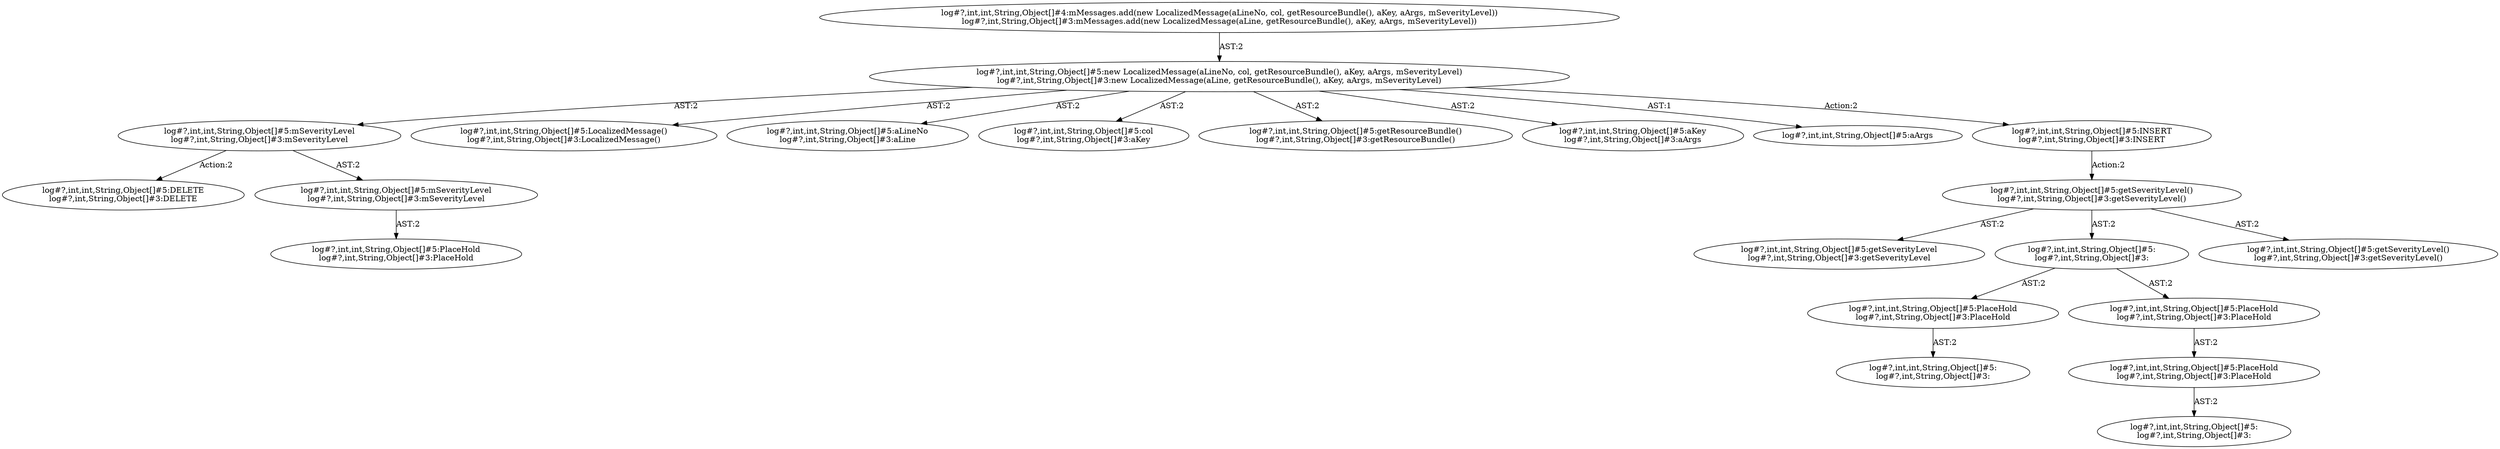 digraph "Pattern" {
0 [label="log#?,int,int,String,Object[]#5:DELETE
log#?,int,String,Object[]#3:DELETE" shape=ellipse]
1 [label="log#?,int,int,String,Object[]#5:mSeverityLevel
log#?,int,String,Object[]#3:mSeverityLevel" shape=ellipse]
2 [label="log#?,int,int,String,Object[]#5:new LocalizedMessage(aLineNo, col, getResourceBundle(), aKey, aArgs, mSeverityLevel)
log#?,int,String,Object[]#3:new LocalizedMessage(aLine, getResourceBundle(), aKey, aArgs, mSeverityLevel)" shape=ellipse]
3 [label="log#?,int,int,String,Object[]#4:mMessages.add(new LocalizedMessage(aLineNo, col, getResourceBundle(), aKey, aArgs, mSeverityLevel))
log#?,int,String,Object[]#3:mMessages.add(new LocalizedMessage(aLine, getResourceBundle(), aKey, aArgs, mSeverityLevel))" shape=ellipse]
4 [label="log#?,int,int,String,Object[]#5:LocalizedMessage()
log#?,int,String,Object[]#3:LocalizedMessage()" shape=ellipse]
5 [label="log#?,int,int,String,Object[]#5:aLineNo
log#?,int,String,Object[]#3:aLine" shape=ellipse]
6 [label="log#?,int,int,String,Object[]#5:col
log#?,int,String,Object[]#3:aKey" shape=ellipse]
7 [label="log#?,int,int,String,Object[]#5:getResourceBundle()
log#?,int,String,Object[]#3:getResourceBundle()" shape=ellipse]
8 [label="log#?,int,int,String,Object[]#5:aKey
log#?,int,String,Object[]#3:aArgs" shape=ellipse]
9 [label="log#?,int,int,String,Object[]#5:aArgs" shape=ellipse]
10 [label="log#?,int,int,String,Object[]#5:INSERT
log#?,int,String,Object[]#3:INSERT" shape=ellipse]
11 [label="log#?,int,int,String,Object[]#5:getSeverityLevel()
log#?,int,String,Object[]#3:getSeverityLevel()" shape=ellipse]
12 [label="log#?,int,int,String,Object[]#5:getSeverityLevel
log#?,int,String,Object[]#3:getSeverityLevel" shape=ellipse]
13 [label="log#?,int,int,String,Object[]#5:
log#?,int,String,Object[]#3:" shape=ellipse]
14 [label="log#?,int,int,String,Object[]#5:PlaceHold
log#?,int,String,Object[]#3:PlaceHold" shape=ellipse]
15 [label="log#?,int,int,String,Object[]#5:
log#?,int,String,Object[]#3:" shape=ellipse]
16 [label="log#?,int,int,String,Object[]#5:PlaceHold
log#?,int,String,Object[]#3:PlaceHold" shape=ellipse]
17 [label="log#?,int,int,String,Object[]#5:PlaceHold
log#?,int,String,Object[]#3:PlaceHold" shape=ellipse]
18 [label="log#?,int,int,String,Object[]#5:
log#?,int,String,Object[]#3:" shape=ellipse]
19 [label="log#?,int,int,String,Object[]#5:getSeverityLevel()
log#?,int,String,Object[]#3:getSeverityLevel()" shape=ellipse]
20 [label="log#?,int,int,String,Object[]#5:mSeverityLevel
log#?,int,String,Object[]#3:mSeverityLevel" shape=ellipse]
21 [label="log#?,int,int,String,Object[]#5:PlaceHold
log#?,int,String,Object[]#3:PlaceHold" shape=ellipse]
1 -> 0 [label="Action:2"];
1 -> 20 [label="AST:2"];
2 -> 1 [label="AST:2"];
2 -> 4 [label="AST:2"];
2 -> 5 [label="AST:2"];
2 -> 6 [label="AST:2"];
2 -> 7 [label="AST:2"];
2 -> 8 [label="AST:2"];
2 -> 9 [label="AST:1"];
2 -> 10 [label="Action:2"];
3 -> 2 [label="AST:2"];
10 -> 11 [label="Action:2"];
11 -> 12 [label="AST:2"];
11 -> 13 [label="AST:2"];
11 -> 19 [label="AST:2"];
13 -> 14 [label="AST:2"];
13 -> 16 [label="AST:2"];
14 -> 15 [label="AST:2"];
16 -> 17 [label="AST:2"];
17 -> 18 [label="AST:2"];
20 -> 21 [label="AST:2"];
}